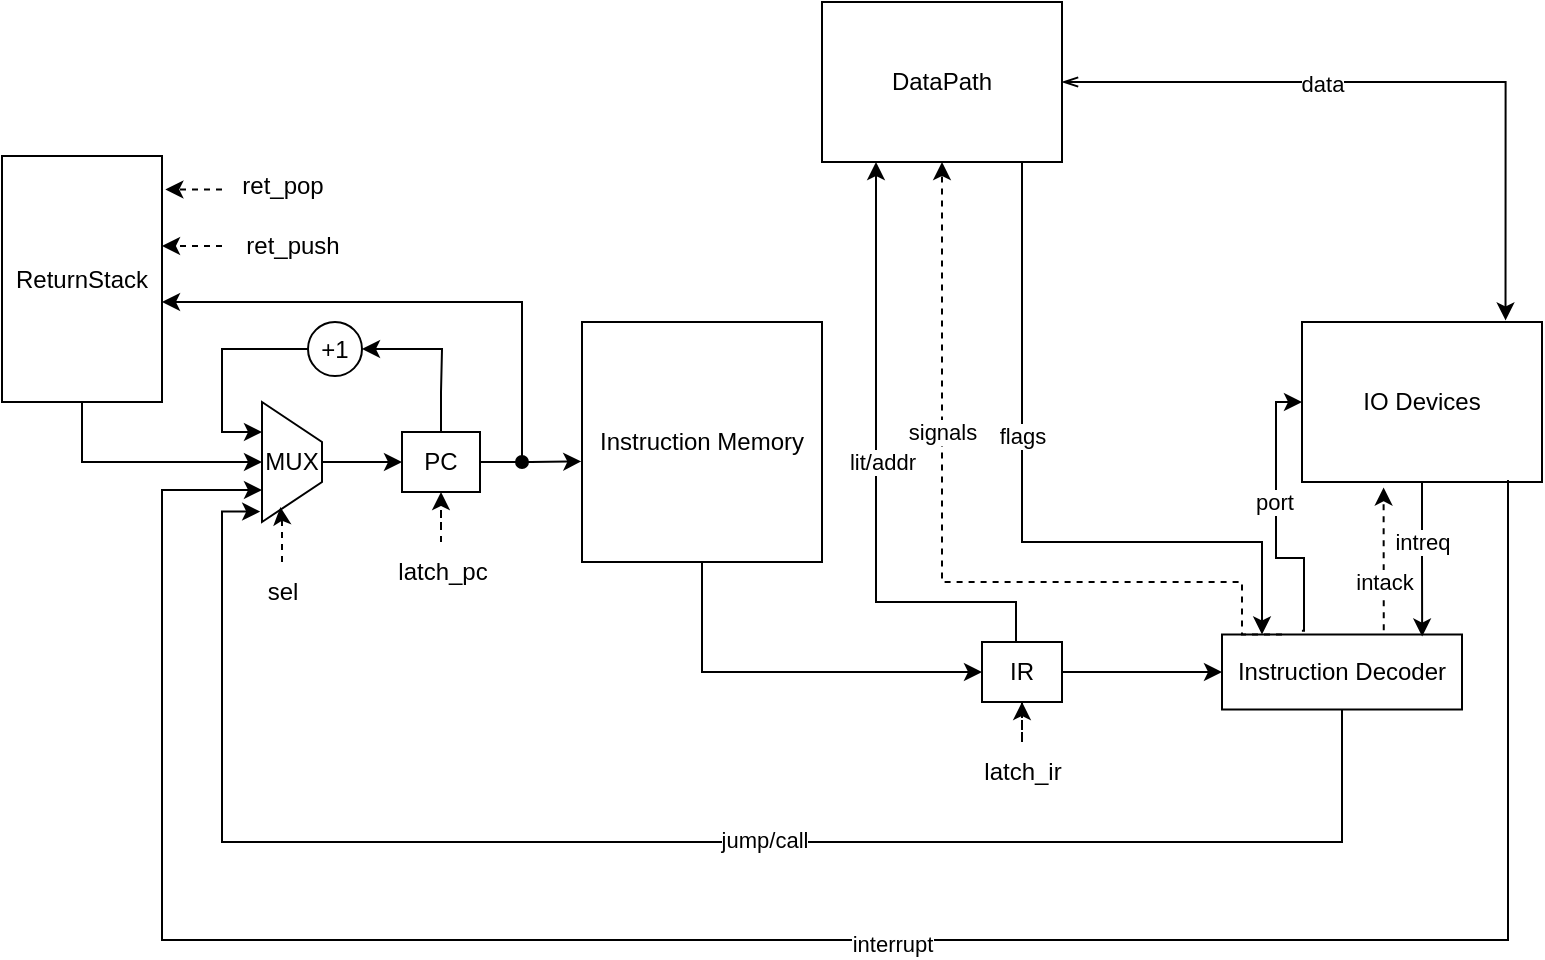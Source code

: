 <mxfile version="28.1.2">
  <diagram name="Страница — 1" id="HyQT6wuC4P60vOfhYMD7">
    <mxGraphModel dx="1394" dy="2068" grid="1" gridSize="10" guides="1" tooltips="1" connect="1" arrows="1" fold="1" page="1" pageScale="1" pageWidth="827" pageHeight="1169" math="0" shadow="0">
      <root>
        <mxCell id="0" />
        <mxCell id="1" parent="0" />
        <mxCell id="MRMnX7nbwJejvS1r9wIW-14" style="edgeStyle=orthogonalEdgeStyle;rounded=0;orthogonalLoop=1;jettySize=auto;html=1;exitX=0.5;exitY=0;exitDx=0;exitDy=0;entryX=0;entryY=0.5;entryDx=0;entryDy=0;" edge="1" parent="1" source="MRMnX7nbwJejvS1r9wIW-9" target="MRMnX7nbwJejvS1r9wIW-12">
          <mxGeometry relative="1" as="geometry" />
        </mxCell>
        <mxCell id="MRMnX7nbwJejvS1r9wIW-9" value="MUX" style="shape=trapezoid;perimeter=trapezoidPerimeter;whiteSpace=wrap;html=1;fixedSize=1;direction=south;" vertex="1" parent="1">
          <mxGeometry x="160" y="160" width="30" height="60" as="geometry" />
        </mxCell>
        <mxCell id="MRMnX7nbwJejvS1r9wIW-11" style="edgeStyle=orthogonalEdgeStyle;rounded=0;orthogonalLoop=1;jettySize=auto;html=1;exitX=0.5;exitY=1;exitDx=0;exitDy=0;" edge="1" parent="1" source="MRMnX7nbwJejvS1r9wIW-1">
          <mxGeometry relative="1" as="geometry">
            <mxPoint x="160" y="190" as="targetPoint" />
            <Array as="points">
              <mxPoint x="80" y="190" />
              <mxPoint x="160" y="190" />
            </Array>
          </mxGeometry>
        </mxCell>
        <mxCell id="MRMnX7nbwJejvS1r9wIW-28" style="edgeStyle=orthogonalEdgeStyle;rounded=0;orthogonalLoop=1;jettySize=auto;html=1;entryX=1;entryY=0.5;entryDx=0;entryDy=0;" edge="1" parent="1" source="MRMnX7nbwJejvS1r9wIW-12" target="MRMnX7nbwJejvS1r9wIW-27">
          <mxGeometry relative="1" as="geometry">
            <Array as="points">
              <mxPoint x="250" y="155" />
              <mxPoint x="250" y="155" />
              <mxPoint x="250" y="133" />
            </Array>
          </mxGeometry>
        </mxCell>
        <mxCell id="MRMnX7nbwJejvS1r9wIW-12" value="PC" style="rounded=0;whiteSpace=wrap;html=1;fillColor=none;" vertex="1" parent="1">
          <mxGeometry x="230" y="175" width="39" height="30" as="geometry" />
        </mxCell>
        <mxCell id="MRMnX7nbwJejvS1r9wIW-18" style="edgeStyle=orthogonalEdgeStyle;rounded=0;orthogonalLoop=1;jettySize=auto;html=1;entryX=0;entryY=0.5;entryDx=0;entryDy=0;exitX=0.5;exitY=1;exitDx=0;exitDy=0;" edge="1" parent="1" source="MRMnX7nbwJejvS1r9wIW-15" target="MRMnX7nbwJejvS1r9wIW-17">
          <mxGeometry relative="1" as="geometry">
            <Array as="points">
              <mxPoint x="380" y="295" />
            </Array>
          </mxGeometry>
        </mxCell>
        <mxCell id="MRMnX7nbwJejvS1r9wIW-15" value="Instruction Memory" style="whiteSpace=wrap;html=1;aspect=fixed;fillColor=none;" vertex="1" parent="1">
          <mxGeometry x="320" y="120" width="120" height="120" as="geometry" />
        </mxCell>
        <mxCell id="MRMnX7nbwJejvS1r9wIW-16" style="edgeStyle=orthogonalEdgeStyle;rounded=0;orthogonalLoop=1;jettySize=auto;html=1;exitX=1;exitY=0.5;exitDx=0;exitDy=0;entryX=-0.003;entryY=0.581;entryDx=0;entryDy=0;entryPerimeter=0;" edge="1" parent="1" source="MRMnX7nbwJejvS1r9wIW-12" target="MRMnX7nbwJejvS1r9wIW-15">
          <mxGeometry relative="1" as="geometry" />
        </mxCell>
        <mxCell id="MRMnX7nbwJejvS1r9wIW-25" style="edgeStyle=orthogonalEdgeStyle;rounded=0;orthogonalLoop=1;jettySize=auto;html=1;exitX=1;exitY=0.5;exitDx=0;exitDy=0;entryX=0;entryY=0.5;entryDx=0;entryDy=0;" edge="1" parent="1" source="MRMnX7nbwJejvS1r9wIW-17" target="MRMnX7nbwJejvS1r9wIW-24">
          <mxGeometry relative="1" as="geometry" />
        </mxCell>
        <mxCell id="MRMnX7nbwJejvS1r9wIW-17" value="IR" style="rounded=0;whiteSpace=wrap;html=1;fillColor=none;" vertex="1" parent="1">
          <mxGeometry x="520" y="280" width="40" height="30" as="geometry" />
        </mxCell>
        <mxCell id="MRMnX7nbwJejvS1r9wIW-20" style="edgeStyle=orthogonalEdgeStyle;rounded=0;orthogonalLoop=1;jettySize=auto;html=1;entryX=0.5;entryY=1;entryDx=0;entryDy=0;dashed=1;" edge="1" parent="1" source="MRMnX7nbwJejvS1r9wIW-19" target="MRMnX7nbwJejvS1r9wIW-17">
          <mxGeometry relative="1" as="geometry" />
        </mxCell>
        <mxCell id="MRMnX7nbwJejvS1r9wIW-19" value="latch_ir" style="text;html=1;align=center;verticalAlign=middle;resizable=0;points=[];autosize=1;strokeColor=none;fillColor=none;" vertex="1" parent="1">
          <mxGeometry x="510" y="330" width="60" height="30" as="geometry" />
        </mxCell>
        <mxCell id="MRMnX7nbwJejvS1r9wIW-23" value="" style="group" vertex="1" connectable="0" parent="1">
          <mxGeometry x="30" y="37" width="210" height="123" as="geometry" />
        </mxCell>
        <mxCell id="MRMnX7nbwJejvS1r9wIW-1" value="ReturnStack" style="rounded=0;whiteSpace=wrap;html=1;fillColor=none;" vertex="1" parent="MRMnX7nbwJejvS1r9wIW-23">
          <mxGeometry width="80" height="123" as="geometry" />
        </mxCell>
        <mxCell id="MRMnX7nbwJejvS1r9wIW-2" value="ret_pop" style="text;html=1;align=center;verticalAlign=middle;resizable=0;points=[];autosize=1;strokeColor=none;fillColor=none;" vertex="1" parent="MRMnX7nbwJejvS1r9wIW-23">
          <mxGeometry x="110" width="60" height="30" as="geometry" />
        </mxCell>
        <mxCell id="MRMnX7nbwJejvS1r9wIW-4" style="edgeStyle=orthogonalEdgeStyle;rounded=0;orthogonalLoop=1;jettySize=auto;html=1;dashed=1;entryX=1.021;entryY=0.136;entryDx=0;entryDy=0;entryPerimeter=0;" edge="1" parent="MRMnX7nbwJejvS1r9wIW-23" source="MRMnX7nbwJejvS1r9wIW-2" target="MRMnX7nbwJejvS1r9wIW-1">
          <mxGeometry relative="1" as="geometry">
            <mxPoint x="110" y="15" as="targetPoint" />
            <Array as="points">
              <mxPoint x="130" y="17" />
              <mxPoint x="130" y="17" />
            </Array>
          </mxGeometry>
        </mxCell>
        <mxCell id="MRMnX7nbwJejvS1r9wIW-8" style="edgeStyle=orthogonalEdgeStyle;rounded=0;orthogonalLoop=1;jettySize=auto;html=1;dashed=1;" edge="1" parent="MRMnX7nbwJejvS1r9wIW-23" source="MRMnX7nbwJejvS1r9wIW-5" target="MRMnX7nbwJejvS1r9wIW-1">
          <mxGeometry relative="1" as="geometry">
            <Array as="points">
              <mxPoint x="130" y="43" />
              <mxPoint x="130" y="43" />
            </Array>
          </mxGeometry>
        </mxCell>
        <mxCell id="MRMnX7nbwJejvS1r9wIW-5" value="ret_push" style="text;html=1;align=center;verticalAlign=middle;resizable=0;points=[];autosize=1;strokeColor=none;fillColor=none;" vertex="1" parent="MRMnX7nbwJejvS1r9wIW-23">
          <mxGeometry x="110" y="30" width="70" height="30" as="geometry" />
        </mxCell>
        <mxCell id="MRMnX7nbwJejvS1r9wIW-27" value="+1" style="ellipse;whiteSpace=wrap;html=1;aspect=fixed;" vertex="1" parent="MRMnX7nbwJejvS1r9wIW-23">
          <mxGeometry x="153" y="83" width="27" height="27" as="geometry" />
        </mxCell>
        <mxCell id="MRMnX7nbwJejvS1r9wIW-26" style="edgeStyle=orthogonalEdgeStyle;rounded=0;orthogonalLoop=1;jettySize=auto;html=1;exitX=0.5;exitY=1;exitDx=0;exitDy=0;entryX=0.913;entryY=1.03;entryDx=0;entryDy=0;entryPerimeter=0;" edge="1" parent="1" source="MRMnX7nbwJejvS1r9wIW-24" target="MRMnX7nbwJejvS1r9wIW-9">
          <mxGeometry relative="1" as="geometry">
            <Array as="points">
              <mxPoint x="700" y="380" />
              <mxPoint x="140" y="380" />
              <mxPoint x="140" y="215" />
            </Array>
          </mxGeometry>
        </mxCell>
        <mxCell id="MRMnX7nbwJejvS1r9wIW-41" value="jump/call" style="edgeLabel;html=1;align=center;verticalAlign=middle;resizable=0;points=[];" vertex="1" connectable="0" parent="MRMnX7nbwJejvS1r9wIW-26">
          <mxGeometry x="-0.123" y="-1" relative="1" as="geometry">
            <mxPoint as="offset" />
          </mxGeometry>
        </mxCell>
        <mxCell id="MRMnX7nbwJejvS1r9wIW-45" style="edgeStyle=orthogonalEdgeStyle;rounded=0;orthogonalLoop=1;jettySize=auto;html=1;exitX=0.25;exitY=0;exitDx=0;exitDy=0;dashed=1;" edge="1" parent="1" source="MRMnX7nbwJejvS1r9wIW-24" target="MRMnX7nbwJejvS1r9wIW-33">
          <mxGeometry relative="1" as="geometry">
            <Array as="points">
              <mxPoint x="650" y="276" />
              <mxPoint x="650" y="250" />
              <mxPoint x="500" y="250" />
            </Array>
          </mxGeometry>
        </mxCell>
        <mxCell id="MRMnX7nbwJejvS1r9wIW-46" value="signals" style="edgeLabel;html=1;align=center;verticalAlign=middle;resizable=0;points=[];" vertex="1" connectable="0" parent="MRMnX7nbwJejvS1r9wIW-45">
          <mxGeometry x="0.562" relative="1" as="geometry">
            <mxPoint y="46" as="offset" />
          </mxGeometry>
        </mxCell>
        <mxCell id="MRMnX7nbwJejvS1r9wIW-24" value="Instruction Decoder" style="rounded=0;whiteSpace=wrap;html=1;fillColor=none;" vertex="1" parent="1">
          <mxGeometry x="640" y="276.25" width="120" height="37.5" as="geometry" />
        </mxCell>
        <mxCell id="MRMnX7nbwJejvS1r9wIW-30" style="edgeStyle=orthogonalEdgeStyle;rounded=0;orthogonalLoop=1;jettySize=auto;html=1;exitX=0;exitY=0.5;exitDx=0;exitDy=0;entryX=0.25;entryY=1;entryDx=0;entryDy=0;" edge="1" parent="1" source="MRMnX7nbwJejvS1r9wIW-27" target="MRMnX7nbwJejvS1r9wIW-9">
          <mxGeometry relative="1" as="geometry" />
        </mxCell>
        <mxCell id="MRMnX7nbwJejvS1r9wIW-32" style="edgeStyle=orthogonalEdgeStyle;rounded=0;orthogonalLoop=1;jettySize=auto;html=1;entryX=0.5;entryY=1;entryDx=0;entryDy=0;dashed=1;" edge="1" parent="1" source="MRMnX7nbwJejvS1r9wIW-31" target="MRMnX7nbwJejvS1r9wIW-12">
          <mxGeometry relative="1" as="geometry" />
        </mxCell>
        <mxCell id="MRMnX7nbwJejvS1r9wIW-31" value="latch_pc" style="text;html=1;align=center;verticalAlign=middle;resizable=0;points=[];autosize=1;strokeColor=none;fillColor=none;" vertex="1" parent="1">
          <mxGeometry x="214.5" y="230" width="70" height="30" as="geometry" />
        </mxCell>
        <mxCell id="MRMnX7nbwJejvS1r9wIW-44" style="edgeStyle=orthogonalEdgeStyle;rounded=0;orthogonalLoop=1;jettySize=auto;html=1;exitX=0.5;exitY=1;exitDx=0;exitDy=0;" edge="1" parent="1" source="MRMnX7nbwJejvS1r9wIW-33" target="MRMnX7nbwJejvS1r9wIW-24">
          <mxGeometry relative="1" as="geometry">
            <Array as="points">
              <mxPoint x="540" y="40" />
              <mxPoint x="540" y="230" />
              <mxPoint x="660" y="230" />
            </Array>
          </mxGeometry>
        </mxCell>
        <mxCell id="MRMnX7nbwJejvS1r9wIW-48" value="flags" style="edgeLabel;html=1;align=center;verticalAlign=middle;resizable=0;points=[];" vertex="1" connectable="0" parent="MRMnX7nbwJejvS1r9wIW-44">
          <mxGeometry x="-0.346" y="1" relative="1" as="geometry">
            <mxPoint x="-1" y="47" as="offset" />
          </mxGeometry>
        </mxCell>
        <mxCell id="MRMnX7nbwJejvS1r9wIW-33" value="DataPath" style="rounded=0;whiteSpace=wrap;html=1;fillColor=none;" vertex="1" parent="1">
          <mxGeometry x="440" y="-40" width="120" height="80" as="geometry" />
        </mxCell>
        <mxCell id="MRMnX7nbwJejvS1r9wIW-34" value="IO Devices" style="rounded=0;whiteSpace=wrap;html=1;fillColor=none;" vertex="1" parent="1">
          <mxGeometry x="680" y="120" width="120" height="80" as="geometry" />
        </mxCell>
        <mxCell id="MRMnX7nbwJejvS1r9wIW-39" style="edgeStyle=orthogonalEdgeStyle;rounded=0;orthogonalLoop=1;jettySize=auto;html=1;exitX=1;exitY=0.5;exitDx=0;exitDy=0;entryX=0.848;entryY=-0.01;entryDx=0;entryDy=0;entryPerimeter=0;startArrow=openThin;startFill=0;" edge="1" parent="1" source="MRMnX7nbwJejvS1r9wIW-33" target="MRMnX7nbwJejvS1r9wIW-34">
          <mxGeometry relative="1" as="geometry" />
        </mxCell>
        <mxCell id="MRMnX7nbwJejvS1r9wIW-40" value="data" style="edgeLabel;html=1;align=center;verticalAlign=middle;resizable=0;points=[];" vertex="1" connectable="0" parent="MRMnX7nbwJejvS1r9wIW-39">
          <mxGeometry x="-0.24" y="-1" relative="1" as="geometry">
            <mxPoint as="offset" />
          </mxGeometry>
        </mxCell>
        <mxCell id="MRMnX7nbwJejvS1r9wIW-42" style="edgeStyle=orthogonalEdgeStyle;rounded=0;orthogonalLoop=1;jettySize=auto;html=1;exitX=0.75;exitY=1;exitDx=0;exitDy=0;startArrow=classic;startFill=1;shape=wire;dashed=1;endArrow=none;endFill=0;" edge="1" parent="1">
          <mxGeometry relative="1" as="geometry">
            <mxPoint x="160" y="204.0" as="sourcePoint" />
            <mxPoint x="783" y="199" as="targetPoint" />
            <Array as="points">
              <mxPoint x="110" y="204" />
              <mxPoint x="110" y="429" />
              <mxPoint x="783" y="429" />
            </Array>
          </mxGeometry>
        </mxCell>
        <mxCell id="MRMnX7nbwJejvS1r9wIW-43" value="interrupt" style="edgeLabel;html=1;align=center;verticalAlign=middle;resizable=0;points=[];" vertex="1" connectable="0" parent="MRMnX7nbwJejvS1r9wIW-42">
          <mxGeometry x="0.086" y="-2" relative="1" as="geometry">
            <mxPoint as="offset" />
          </mxGeometry>
        </mxCell>
        <mxCell id="MRMnX7nbwJejvS1r9wIW-51" value="" style="group" vertex="1" connectable="0" parent="1">
          <mxGeometry x="467" y="40" width="70" height="240.0" as="geometry" />
        </mxCell>
        <mxCell id="MRMnX7nbwJejvS1r9wIW-47" style="edgeStyle=orthogonalEdgeStyle;rounded=0;orthogonalLoop=1;jettySize=auto;html=1;entryX=0.25;entryY=1;entryDx=0;entryDy=0;" edge="1" parent="MRMnX7nbwJejvS1r9wIW-51">
          <mxGeometry relative="1" as="geometry">
            <mxPoint x="70" y="240.0" as="sourcePoint" />
            <mxPoint as="targetPoint" />
            <Array as="points">
              <mxPoint x="70" y="220" />
              <mxPoint y="220" />
            </Array>
          </mxGeometry>
        </mxCell>
        <mxCell id="MRMnX7nbwJejvS1r9wIW-49" value="lit/addr" style="edgeLabel;html=1;align=center;verticalAlign=middle;resizable=0;points=[];" vertex="1" connectable="0" parent="MRMnX7nbwJejvS1r9wIW-47">
          <mxGeometry x="0.197" y="2" relative="1" as="geometry">
            <mxPoint x="5" y="25" as="offset" />
          </mxGeometry>
        </mxCell>
        <mxCell id="MRMnX7nbwJejvS1r9wIW-53" style="edgeStyle=orthogonalEdgeStyle;rounded=0;orthogonalLoop=1;jettySize=auto;html=1;entryX=0.834;entryY=0.027;entryDx=0;entryDy=0;entryPerimeter=0;" edge="1" parent="1" source="MRMnX7nbwJejvS1r9wIW-34" target="MRMnX7nbwJejvS1r9wIW-24">
          <mxGeometry relative="1" as="geometry" />
        </mxCell>
        <mxCell id="MRMnX7nbwJejvS1r9wIW-54" value="intreq" style="edgeLabel;html=1;align=center;verticalAlign=middle;resizable=0;points=[];" vertex="1" connectable="0" parent="MRMnX7nbwJejvS1r9wIW-53">
          <mxGeometry x="0.02" y="2" relative="1" as="geometry">
            <mxPoint x="-2" y="-10" as="offset" />
          </mxGeometry>
        </mxCell>
        <mxCell id="MRMnX7nbwJejvS1r9wIW-55" value="" style="edgeStyle=none;orthogonalLoop=1;jettySize=auto;html=1;rounded=0;entryX=0.34;entryY=1.034;entryDx=0;entryDy=0;entryPerimeter=0;exitX=0.674;exitY=-0.056;exitDx=0;exitDy=0;exitPerimeter=0;dashed=1;" edge="1" parent="1" source="MRMnX7nbwJejvS1r9wIW-24" target="MRMnX7nbwJejvS1r9wIW-34">
          <mxGeometry width="100" relative="1" as="geometry">
            <mxPoint x="670" y="240" as="sourcePoint" />
            <mxPoint x="770" y="240" as="targetPoint" />
            <Array as="points" />
          </mxGeometry>
        </mxCell>
        <mxCell id="MRMnX7nbwJejvS1r9wIW-56" value="intack" style="edgeLabel;html=1;align=center;verticalAlign=middle;resizable=0;points=[];" vertex="1" connectable="0" parent="MRMnX7nbwJejvS1r9wIW-55">
          <mxGeometry x="-0.32" relative="1" as="geometry">
            <mxPoint as="offset" />
          </mxGeometry>
        </mxCell>
        <mxCell id="MRMnX7nbwJejvS1r9wIW-57" value="sel" style="text;html=1;align=center;verticalAlign=middle;resizable=0;points=[];autosize=1;strokeColor=none;fillColor=none;" vertex="1" parent="1">
          <mxGeometry x="150" y="240" width="40" height="30" as="geometry" />
        </mxCell>
        <mxCell id="MRMnX7nbwJejvS1r9wIW-58" style="edgeStyle=orthogonalEdgeStyle;rounded=0;orthogonalLoop=1;jettySize=auto;html=1;entryX=0.875;entryY=0.693;entryDx=0;entryDy=0;entryPerimeter=0;dashed=1;" edge="1" parent="1" source="MRMnX7nbwJejvS1r9wIW-57" target="MRMnX7nbwJejvS1r9wIW-9">
          <mxGeometry relative="1" as="geometry" />
        </mxCell>
        <mxCell id="MRMnX7nbwJejvS1r9wIW-60" style="edgeStyle=orthogonalEdgeStyle;rounded=0;orthogonalLoop=1;jettySize=auto;html=1;exitX=0;exitY=0.5;exitDx=0;exitDy=0;startArrow=classic;startFill=1;endArrow=none;endFill=0;entryX=0.358;entryY=-0.049;entryDx=0;entryDy=0;entryPerimeter=0;" edge="1" parent="1" source="MRMnX7nbwJejvS1r9wIW-34">
          <mxGeometry relative="1" as="geometry">
            <mxPoint x="677" y="160" as="sourcePoint" />
            <mxPoint x="679.96" y="274.412" as="targetPoint" />
            <Array as="points">
              <mxPoint x="667" y="160" />
              <mxPoint x="667" y="238" />
              <mxPoint x="681" y="238" />
              <mxPoint x="681" y="274" />
            </Array>
          </mxGeometry>
        </mxCell>
        <mxCell id="MRMnX7nbwJejvS1r9wIW-61" value="port" style="edgeLabel;html=1;align=center;verticalAlign=middle;resizable=0;points=[];" vertex="1" connectable="0" parent="MRMnX7nbwJejvS1r9wIW-60">
          <mxGeometry x="-0.112" y="-1" relative="1" as="geometry">
            <mxPoint as="offset" />
          </mxGeometry>
        </mxCell>
        <mxCell id="MRMnX7nbwJejvS1r9wIW-63" value="" style="edgeStyle=orthogonalEdgeStyle;orthogonalLoop=1;jettySize=auto;html=1;rounded=0;startArrow=oval;startFill=1;" edge="1" parent="1">
          <mxGeometry width="100" relative="1" as="geometry">
            <mxPoint x="290" y="190" as="sourcePoint" />
            <mxPoint x="110" y="110" as="targetPoint" />
            <Array as="points">
              <mxPoint x="290" y="110" />
              <mxPoint x="110" y="110" />
            </Array>
          </mxGeometry>
        </mxCell>
      </root>
    </mxGraphModel>
  </diagram>
</mxfile>
